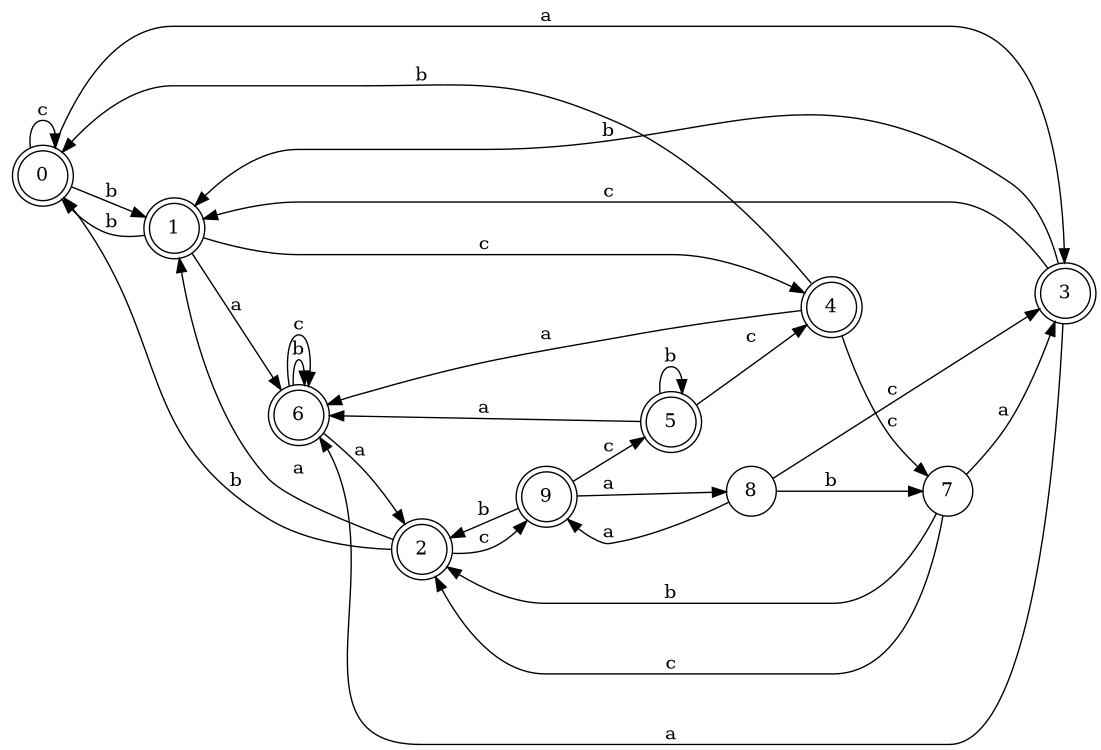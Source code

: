 digraph n8_4 {
__start0 [label="" shape="none"];

rankdir=LR;
size="8,5";

s0 [style="rounded,filled", color="black", fillcolor="white" shape="doublecircle", label="0"];
s1 [style="rounded,filled", color="black", fillcolor="white" shape="doublecircle", label="1"];
s2 [style="rounded,filled", color="black", fillcolor="white" shape="doublecircle", label="2"];
s3 [style="rounded,filled", color="black", fillcolor="white" shape="doublecircle", label="3"];
s4 [style="rounded,filled", color="black", fillcolor="white" shape="doublecircle", label="4"];
s5 [style="rounded,filled", color="black", fillcolor="white" shape="doublecircle", label="5"];
s6 [style="rounded,filled", color="black", fillcolor="white" shape="doublecircle", label="6"];
s7 [style="filled", color="black", fillcolor="white" shape="circle", label="7"];
s8 [style="filled", color="black", fillcolor="white" shape="circle", label="8"];
s9 [style="rounded,filled", color="black", fillcolor="white" shape="doublecircle", label="9"];
s0 -> s3 [label="a"];
s0 -> s1 [label="b"];
s0 -> s0 [label="c"];
s1 -> s6 [label="a"];
s1 -> s0 [label="b"];
s1 -> s4 [label="c"];
s2 -> s1 [label="a"];
s2 -> s0 [label="b"];
s2 -> s9 [label="c"];
s3 -> s6 [label="a"];
s3 -> s1 [label="b"];
s3 -> s1 [label="c"];
s4 -> s6 [label="a"];
s4 -> s0 [label="b"];
s4 -> s7 [label="c"];
s5 -> s6 [label="a"];
s5 -> s5 [label="b"];
s5 -> s4 [label="c"];
s6 -> s2 [label="a"];
s6 -> s6 [label="b"];
s6 -> s6 [label="c"];
s7 -> s3 [label="a"];
s7 -> s2 [label="b"];
s7 -> s2 [label="c"];
s8 -> s9 [label="a"];
s8 -> s7 [label="b"];
s8 -> s3 [label="c"];
s9 -> s8 [label="a"];
s9 -> s2 [label="b"];
s9 -> s5 [label="c"];

}